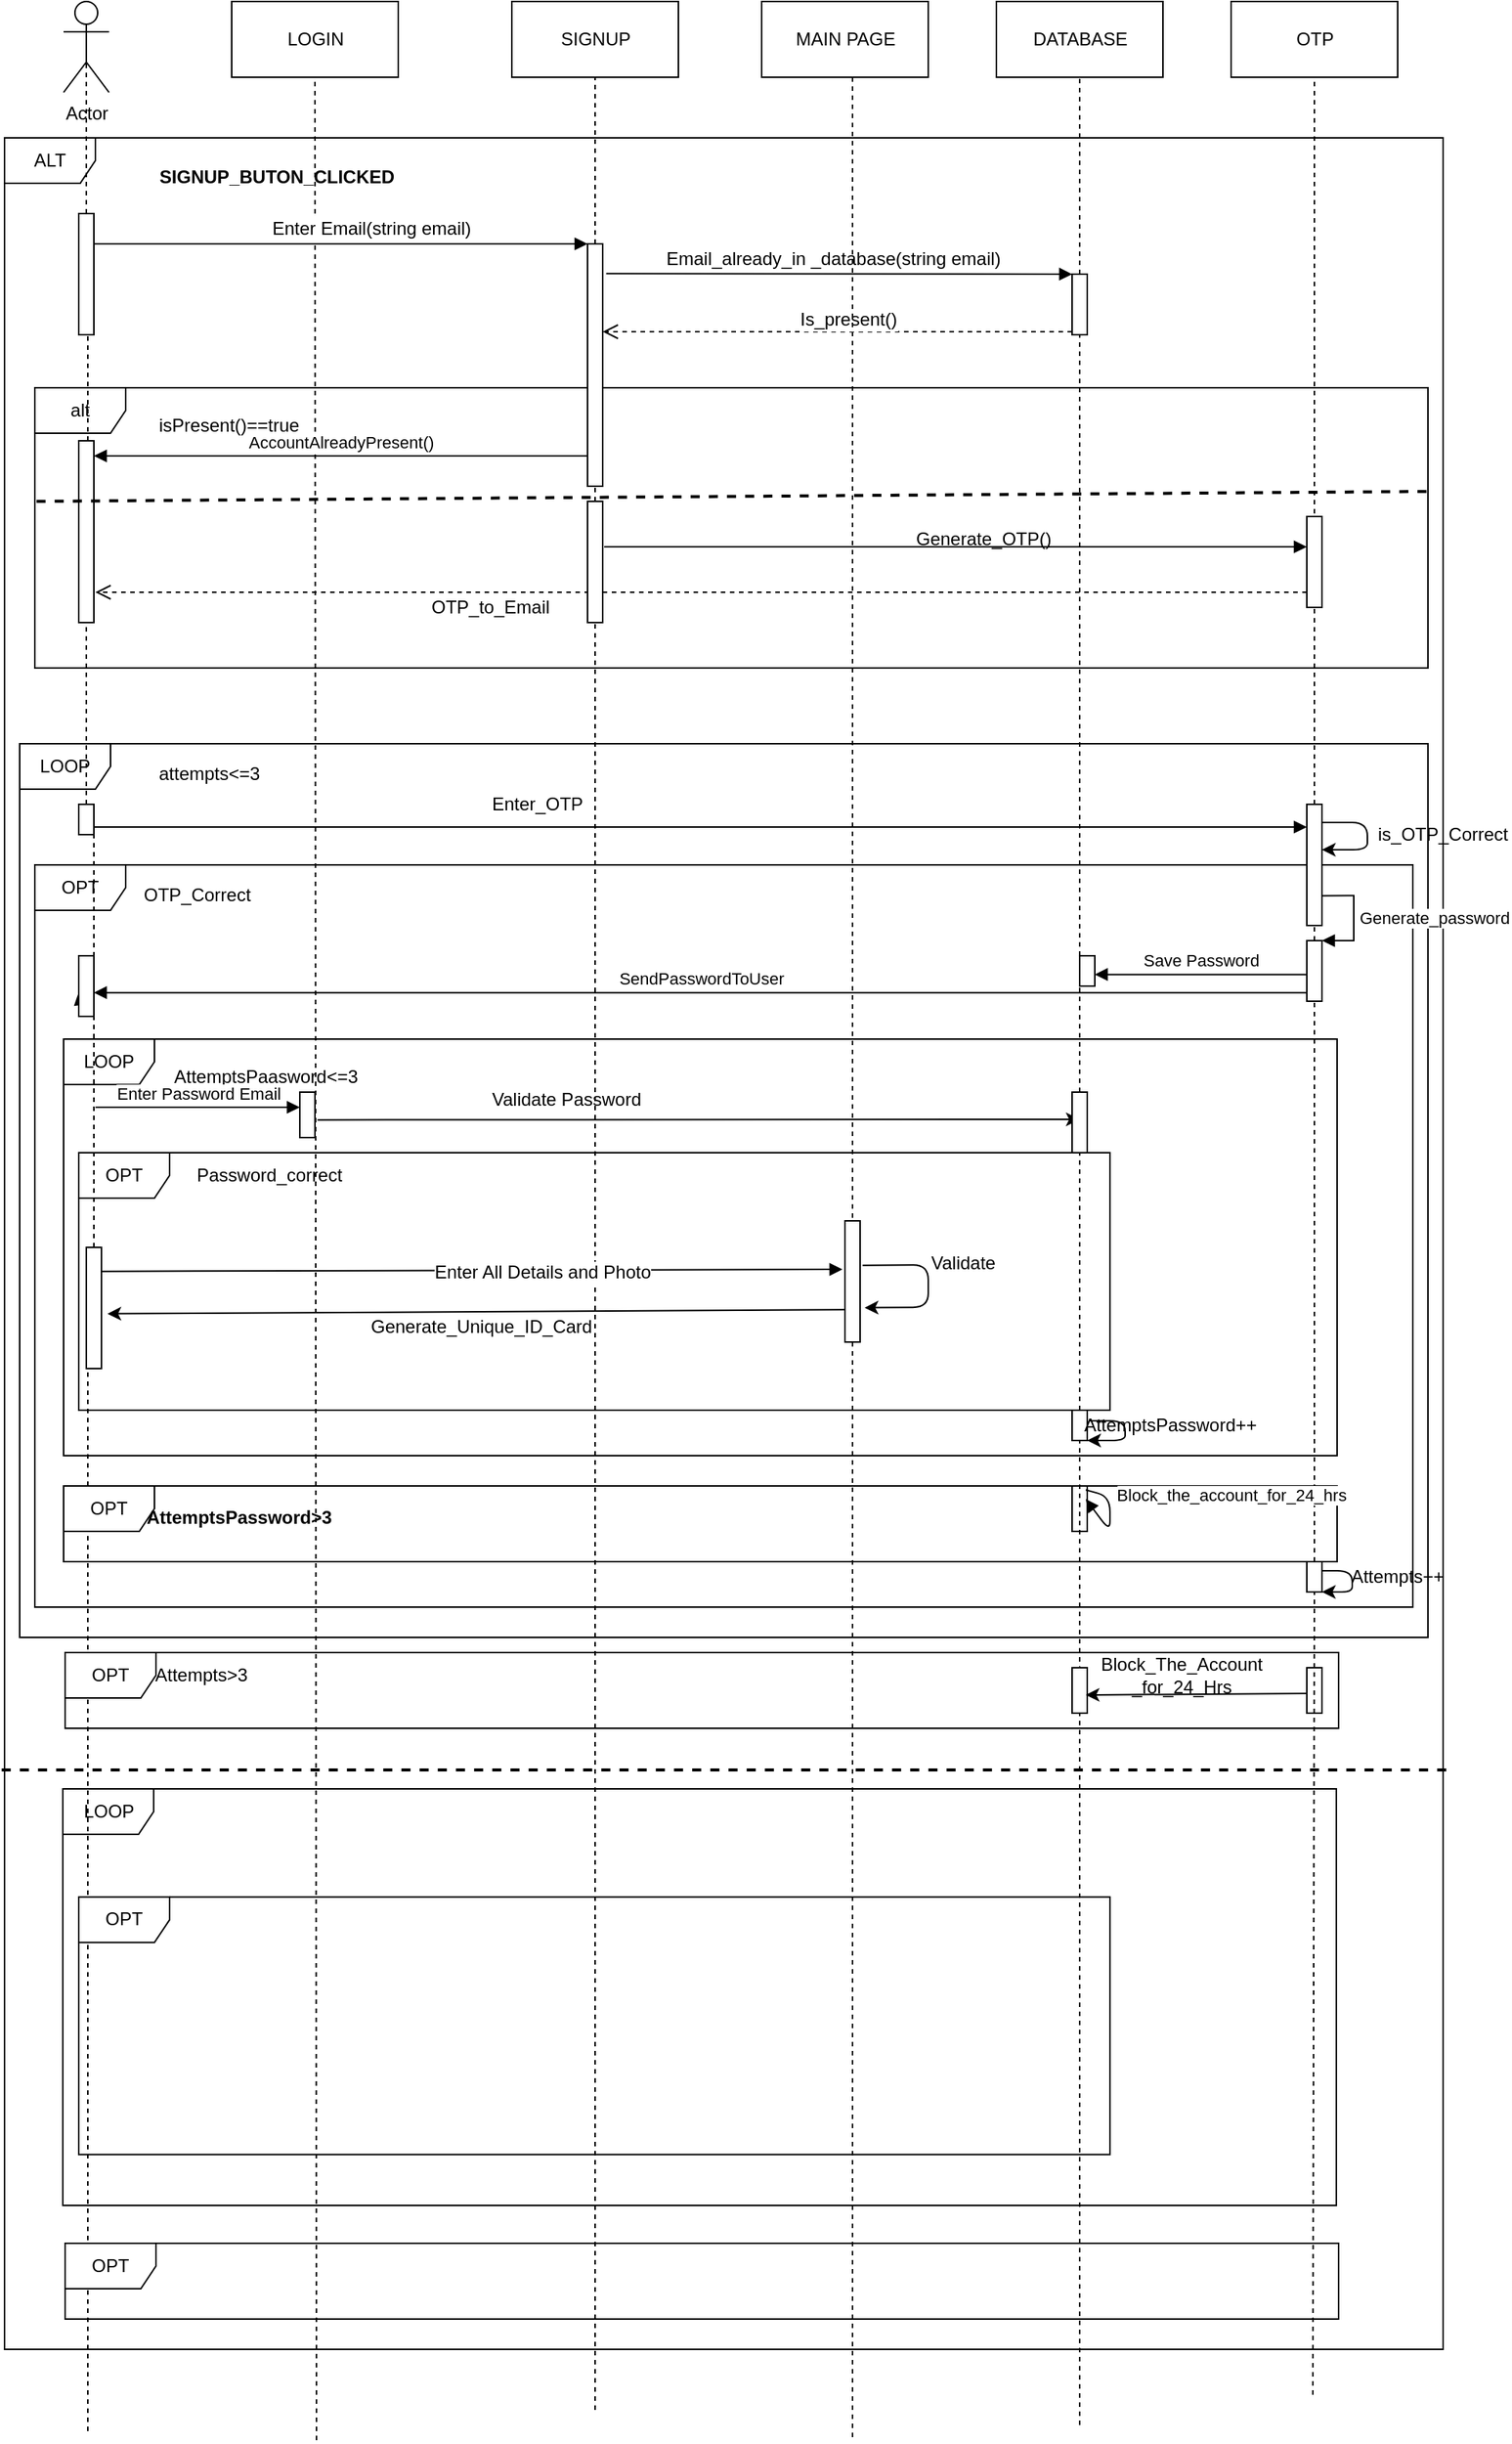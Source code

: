 <mxfile version="10.8.4" type="github"><diagram id="VAKd8bIt7mfvSmsVjWkR" name="Page-1"><mxGraphModel dx="2050" dy="646" grid="1" gridSize="10" guides="1" tooltips="1" connect="1" arrows="1" fold="1" page="1" pageScale="1" pageWidth="850" pageHeight="1100" math="0" shadow="0"><root><mxCell id="0"/><mxCell id="1" parent="0"/><mxCell id="cKUvCRDCSQhc52zOqlhm-27" value="&lt;font color=&quot;#000000&quot;&gt;LOOP&lt;/font&gt;" style="shape=umlFrame;whiteSpace=wrap;html=1;fontColor=#FFFFFF;" vertex="1" parent="1"><mxGeometry x="8.5" y="1220" width="841" height="275" as="geometry"/></mxCell><mxCell id="xVyWsG6xCeM4JXr9VgV7-17" value="ALT" style="shape=umlFrame;whiteSpace=wrap;html=1;" parent="1" vertex="1"><mxGeometry x="-30" y="130" width="950" height="1460" as="geometry"/></mxCell><mxCell id="Zw5n0km-uOkQFWObTVLh-15" value="&lt;font color=&quot;#000000&quot;&gt;LOOP&lt;/font&gt;" style="shape=umlFrame;whiteSpace=wrap;html=1;fontColor=#FFFFFF;" parent="1" vertex="1"><mxGeometry x="-20" y="530" width="930" height="590" as="geometry"/></mxCell><mxCell id="Zw5n0km-uOkQFWObTVLh-26" value="&lt;font color=&quot;#000000&quot;&gt;OPT&lt;/font&gt;" style="shape=umlFrame;whiteSpace=wrap;html=1;fontColor=#FFFFFF;" parent="1" vertex="1"><mxGeometry x="-10" y="610" width="910" height="490" as="geometry"/></mxCell><mxCell id="Zw5n0km-uOkQFWObTVLh-38" value="&lt;font color=&quot;#000000&quot;&gt;LOOP&lt;/font&gt;" style="shape=umlFrame;whiteSpace=wrap;html=1;fontColor=#FFFFFF;" parent="1" vertex="1"><mxGeometry x="9" y="725" width="841" height="275" as="geometry"/></mxCell><mxCell id="Zw5n0km-uOkQFWObTVLh-42" value="&lt;font color=&quot;#000000&quot;&gt;OPT&lt;/font&gt;" style="shape=umlFrame;whiteSpace=wrap;html=1;fontColor=#FFFFFF;" parent="1" vertex="1"><mxGeometry x="19" y="800" width="681" height="170" as="geometry"/></mxCell><mxCell id="xVyWsG6xCeM4JXr9VgV7-12" value="" style="endArrow=none;dashed=1;html=1;entryX=0.5;entryY=1;entryDx=0;entryDy=0;" parent="1" source="Zw5n0km-uOkQFWObTVLh-25" target="xVyWsG6xCeM4JXr9VgV7-4" edge="1"><mxGeometry width="50" height="50" relative="1" as="geometry"><mxPoint x="835" y="1320" as="sourcePoint"/><mxPoint x="60" y="480" as="targetPoint"/></mxGeometry></mxCell><mxCell id="Zw5n0km-uOkQFWObTVLh-23" value="dispatch" style="html=1;verticalAlign=bottom;endArrow=block;fontColor=#FFFFFF;exitX=0.967;exitY=0.75;exitDx=0;exitDy=0;exitPerimeter=0;" parent="1" source="Zw5n0km-uOkQFWObTVLh-21" target="Zw5n0km-uOkQFWObTVLh-25" edge="1"><mxGeometry width="80" relative="1" as="geometry"><mxPoint x="-110" y="1000" as="sourcePoint"/><mxPoint x="769" y="585" as="targetPoint"/></mxGeometry></mxCell><mxCell id="Zw5n0km-uOkQFWObTVLh-1" value="alt" style="shape=umlFrame;whiteSpace=wrap;html=1;" parent="1" vertex="1"><mxGeometry x="-10" y="295" width="920" height="185" as="geometry"/></mxCell><mxCell id="xVyWsG6xCeM4JXr9VgV7-1" value="LOGIN" style="html=1;" parent="1" vertex="1"><mxGeometry x="120" y="40" width="110" height="50" as="geometry"/></mxCell><mxCell id="xVyWsG6xCeM4JXr9VgV7-2" value="SIGNUP" style="html=1;" parent="1" vertex="1"><mxGeometry x="305" y="40" width="110" height="50" as="geometry"/></mxCell><mxCell id="xVyWsG6xCeM4JXr9VgV7-3" value="DATABASE" style="html=1;" parent="1" vertex="1"><mxGeometry x="625" y="40" width="110" height="50" as="geometry"/></mxCell><mxCell id="xVyWsG6xCeM4JXr9VgV7-4" value="OTP" style="html=1;" parent="1" vertex="1"><mxGeometry x="780" y="40" width="110" height="50" as="geometry"/></mxCell><mxCell id="xVyWsG6xCeM4JXr9VgV7-5" value="Actor" style="shape=umlActor;verticalLabelPosition=bottom;labelBackgroundColor=#ffffff;verticalAlign=top;html=1;" parent="1" vertex="1"><mxGeometry x="9" y="40" width="30" height="60" as="geometry"/></mxCell><mxCell id="xVyWsG6xCeM4JXr9VgV7-9" value="" style="endArrow=none;dashed=1;html=1;entryX=0.5;entryY=1;entryDx=0;entryDy=0;" parent="1" target="xVyWsG6xCeM4JXr9VgV7-1" edge="1"><mxGeometry width="50" height="50" relative="1" as="geometry"><mxPoint x="176" y="1650" as="sourcePoint"/><mxPoint x="60" y="140" as="targetPoint"/></mxGeometry></mxCell><mxCell id="xVyWsG6xCeM4JXr9VgV7-10" value="" style="endArrow=none;dashed=1;html=1;entryX=0.5;entryY=1;entryDx=0;entryDy=0;" parent="1" source="xVyWsG6xCeM4JXr9VgV7-19" target="xVyWsG6xCeM4JXr9VgV7-2" edge="1"><mxGeometry width="50" height="50" relative="1" as="geometry"><mxPoint x="415" y="700" as="sourcePoint"/><mxPoint x="60" y="470" as="targetPoint"/></mxGeometry></mxCell><mxCell id="xVyWsG6xCeM4JXr9VgV7-11" value="" style="endArrow=none;dashed=1;html=1;entryX=0.5;entryY=1;entryDx=0;entryDy=0;" parent="1" source="xVyWsG6xCeM4JXr9VgV7-27" target="xVyWsG6xCeM4JXr9VgV7-3" edge="1"><mxGeometry width="50" height="50" relative="1" as="geometry"><mxPoint x="575" y="450" as="sourcePoint"/><mxPoint x="60" y="480" as="targetPoint"/></mxGeometry></mxCell><mxCell id="xVyWsG6xCeM4JXr9VgV7-13" value="" style="endArrow=none;dashed=1;html=1;entryX=0.5;entryY=0.5;entryDx=0;entryDy=0;entryPerimeter=0;" parent="1" source="Zw5n0km-uOkQFWObTVLh-17" target="xVyWsG6xCeM4JXr9VgV7-5" edge="1"><mxGeometry width="50" height="50" relative="1" as="geometry"><mxPoint x="25" y="981" as="sourcePoint"/><mxPoint x="60" y="480" as="targetPoint"/></mxGeometry></mxCell><mxCell id="xVyWsG6xCeM4JXr9VgV7-18" value="SIGNUP_BUTON_CLICKED" style="text;align=center;fontStyle=1;verticalAlign=middle;spacingLeft=3;spacingRight=3;strokeColor=none;rotatable=0;points=[[0,0.5],[1,0.5]];portConstraint=eastwest;" parent="1" vertex="1"><mxGeometry x="80" y="140" width="140" height="30" as="geometry"/></mxCell><mxCell id="xVyWsG6xCeM4JXr9VgV7-20" value="dispatch" style="verticalAlign=bottom;endArrow=block;entryX=0;entryY=0;html=1;" parent="1" target="xVyWsG6xCeM4JXr9VgV7-19" edge="1"><mxGeometry relative="1" as="geometry"><mxPoint x="20" y="200" as="sourcePoint"/></mxGeometry></mxCell><mxCell id="xVyWsG6xCeM4JXr9VgV7-25" value="Enter Email(string email)" style="text;html=1;resizable=0;points=[];align=center;verticalAlign=middle;labelBackgroundColor=#ffffff;" parent="xVyWsG6xCeM4JXr9VgV7-20" vertex="1" connectable="0"><mxGeometry x="0.154" y="4" relative="1" as="geometry"><mxPoint x="-2" y="-6" as="offset"/></mxGeometry></mxCell><mxCell id="xVyWsG6xCeM4JXr9VgV7-28" value="dispatch" style="html=1;verticalAlign=bottom;endArrow=block;entryX=0;entryY=0;exitX=1.233;exitY=0.123;exitDx=0;exitDy=0;exitPerimeter=0;" parent="1" source="xVyWsG6xCeM4JXr9VgV7-19" target="xVyWsG6xCeM4JXr9VgV7-27" edge="1"><mxGeometry relative="1" as="geometry"><mxPoint x="423" y="220" as="sourcePoint"/></mxGeometry></mxCell><mxCell id="xVyWsG6xCeM4JXr9VgV7-32" value="Email_already_in _database(string email)" style="text;html=1;resizable=0;points=[];align=center;verticalAlign=middle;labelBackgroundColor=#ffffff;" parent="xVyWsG6xCeM4JXr9VgV7-28" vertex="1" connectable="0"><mxGeometry x="-0.394" relative="1" as="geometry"><mxPoint x="56" y="-10" as="offset"/></mxGeometry></mxCell><mxCell id="xVyWsG6xCeM4JXr9VgV7-29" value="return" style="html=1;verticalAlign=bottom;endArrow=open;dashed=1;endSize=8;exitX=0;exitY=0.95;" parent="1" source="xVyWsG6xCeM4JXr9VgV7-27" target="xVyWsG6xCeM4JXr9VgV7-19" edge="1"><mxGeometry relative="1" as="geometry"><mxPoint x="380" y="300" as="targetPoint"/></mxGeometry></mxCell><mxCell id="xVyWsG6xCeM4JXr9VgV7-33" value="Is_present()" style="text;html=1;resizable=0;points=[];align=center;verticalAlign=middle;labelBackgroundColor=#ffffff;" parent="xVyWsG6xCeM4JXr9VgV7-29" vertex="1" connectable="0"><mxGeometry x="-0.192" y="2" relative="1" as="geometry"><mxPoint x="-23" y="-10" as="offset"/></mxGeometry></mxCell><mxCell id="xVyWsG6xCeM4JXr9VgV7-27" value="" style="html=1;points=[];perimeter=orthogonalPerimeter;" parent="1" vertex="1"><mxGeometry x="675" y="220" width="10" height="40" as="geometry"/></mxCell><mxCell id="xVyWsG6xCeM4JXr9VgV7-31" value="" style="endArrow=none;dashed=1;html=1;entryX=0.5;entryY=1;entryDx=0;entryDy=0;" parent="1" source="Zw5n0km-uOkQFWObTVLh-65" target="xVyWsG6xCeM4JXr9VgV7-27" edge="1"><mxGeometry width="50" height="50" relative="1" as="geometry"><mxPoint x="681" y="1330" as="sourcePoint"/><mxPoint x="575" y="90" as="targetPoint"/></mxGeometry></mxCell><mxCell id="xVyWsG6xCeM4JXr9VgV7-19" value="" style="html=1;points=[];perimeter=orthogonalPerimeter;" parent="1" vertex="1"><mxGeometry x="355" y="200" width="10" height="160" as="geometry"/></mxCell><mxCell id="Zw5n0km-uOkQFWObTVLh-2" value="" style="endArrow=none;dashed=1;html=1;entryX=0.5;entryY=1;entryDx=0;entryDy=0;" parent="1" source="Zw5n0km-uOkQFWObTVLh-6" target="xVyWsG6xCeM4JXr9VgV7-19" edge="1"><mxGeometry width="50" height="50" relative="1" as="geometry"><mxPoint x="415" y="700" as="sourcePoint"/><mxPoint x="415" y="90" as="targetPoint"/></mxGeometry></mxCell><mxCell id="Zw5n0km-uOkQFWObTVLh-3" value="isPresent&lt;span&gt;()==true&lt;/span&gt;" style="text;html=1;resizable=0;points=[];autosize=1;align=left;verticalAlign=top;spacingTop=-4;" parent="1" vertex="1"><mxGeometry x="70" y="310" width="110" height="20" as="geometry"/></mxCell><mxCell id="Zw5n0km-uOkQFWObTVLh-4" value="AccountAlreadyPresent&lt;span&gt;()&lt;/span&gt;" style="html=1;verticalAlign=bottom;endArrow=block;exitX=0;exitY=0.875;exitDx=0;exitDy=0;exitPerimeter=0;" parent="1" source="xVyWsG6xCeM4JXr9VgV7-19" target="Zw5n0km-uOkQFWObTVLh-19" edge="1"><mxGeometry width="80" relative="1" as="geometry"><mxPoint x="380" y="560" as="sourcePoint"/><mxPoint x="20" y="340" as="targetPoint"/></mxGeometry></mxCell><mxCell id="Zw5n0km-uOkQFWObTVLh-7" value="" style="endArrow=none;dashed=1;html=1;entryX=0.5;entryY=1;entryDx=0;entryDy=0;" parent="1" target="Zw5n0km-uOkQFWObTVLh-6" edge="1"><mxGeometry width="50" height="50" relative="1" as="geometry"><mxPoint x="360" y="1630" as="sourcePoint"/><mxPoint x="415" y="370" as="targetPoint"/></mxGeometry></mxCell><object label="dispatch" placeholders="1" id="Zw5n0km-uOkQFWObTVLh-8"><mxCell style="html=1;verticalAlign=bottom;endArrow=block;exitX=1.1;exitY=0.375;exitDx=0;exitDy=0;exitPerimeter=0;textOpacity=0;fontColor=#FFFFFF;" parent="1" source="Zw5n0km-uOkQFWObTVLh-6" target="Zw5n0km-uOkQFWObTVLh-9" edge="1"><mxGeometry width="80" relative="1" as="geometry"><mxPoint x="-40" y="780" as="sourcePoint"/><mxPoint x="760" y="400" as="targetPoint"/></mxGeometry></mxCell></object><mxCell id="Zw5n0km-uOkQFWObTVLh-9" value="" style="html=1;points=[];perimeter=orthogonalPerimeter;" parent="1" vertex="1"><mxGeometry x="830" y="380" width="10" height="60" as="geometry"/></mxCell><mxCell id="Zw5n0km-uOkQFWObTVLh-10" value="Generate_OTP&lt;span&gt;()&lt;/span&gt;" style="text;html=1;resizable=0;points=[];autosize=1;align=left;verticalAlign=top;spacingTop=-4;" parent="1" vertex="1"><mxGeometry x="570" y="385" width="100" height="20" as="geometry"/></mxCell><mxCell id="Zw5n0km-uOkQFWObTVLh-12" value="return" style="html=1;verticalAlign=bottom;endArrow=open;dashed=1;endSize=8;fontColor=#FFFFFF;exitX=0;exitY=0.833;exitDx=0;exitDy=0;exitPerimeter=0;" parent="1" source="Zw5n0km-uOkQFWObTVLh-9" edge="1"><mxGeometry relative="1" as="geometry"><mxPoint x="-30" y="780" as="sourcePoint"/><mxPoint x="30" y="430" as="targetPoint"/></mxGeometry></mxCell><mxCell id="Zw5n0km-uOkQFWObTVLh-14" value="&lt;font color=&quot;#000000&quot;&gt;OTP_to_Email&lt;/font&gt;&lt;span&gt;(&lt;/span&gt;&lt;font color=&quot;#000000&quot;&gt;&lt;br&gt;&lt;/font&gt;&lt;span&gt;(&lt;/span&gt;" style="text;html=1;resizable=0;points=[];autosize=1;align=left;verticalAlign=top;spacingTop=-4;fontColor=#FFFFFF;" parent="1" vertex="1"><mxGeometry x="250" y="430" width="100" height="30" as="geometry"/></mxCell><mxCell id="Zw5n0km-uOkQFWObTVLh-6" value="" style="html=1;points=[];perimeter=orthogonalPerimeter;" parent="1" vertex="1"><mxGeometry x="355" y="370" width="10" height="80" as="geometry"/></mxCell><mxCell id="Zw5n0km-uOkQFWObTVLh-16" value="&lt;font color=&quot;#000000&quot;&gt;attempts&amp;lt;=3&lt;/font&gt;" style="text;html=1;resizable=0;points=[];autosize=1;align=left;verticalAlign=top;spacingTop=-4;fontColor=#FFFFFF;" parent="1" vertex="1"><mxGeometry x="70" y="539.5" width="80" height="20" as="geometry"/></mxCell><mxCell id="Zw5n0km-uOkQFWObTVLh-17" value="" style="html=1;points=[];perimeter=orthogonalPerimeter;fontColor=#FFFFFF;" parent="1" vertex="1"><mxGeometry x="19" y="180" width="10" height="80" as="geometry"/></mxCell><mxCell id="Zw5n0km-uOkQFWObTVLh-18" value="" style="endArrow=none;dashed=1;html=1;" parent="1" source="Zw5n0km-uOkQFWObTVLh-19" edge="1"><mxGeometry width="50" height="50" relative="1" as="geometry"><mxPoint x="25" y="981" as="sourcePoint"/><mxPoint x="25" y="260" as="targetPoint"/></mxGeometry></mxCell><mxCell id="Zw5n0km-uOkQFWObTVLh-19" value="" style="html=1;points=[];perimeter=orthogonalPerimeter;fontColor=#FFFFFF;" parent="1" vertex="1"><mxGeometry x="19" y="330" width="10" height="120" as="geometry"/></mxCell><mxCell id="Zw5n0km-uOkQFWObTVLh-20" value="" style="endArrow=none;dashed=1;html=1;" parent="1" source="Zw5n0km-uOkQFWObTVLh-21" target="Zw5n0km-uOkQFWObTVLh-19" edge="1"><mxGeometry width="50" height="50" relative="1" as="geometry"><mxPoint x="25" y="981" as="sourcePoint"/><mxPoint x="24.667" y="219.667" as="targetPoint"/></mxGeometry></mxCell><mxCell id="Zw5n0km-uOkQFWObTVLh-5" value="" style="endArrow=none;dashed=1;html=1;exitX=0.999;exitY=0.37;exitDx=0;exitDy=0;exitPerimeter=0;fontStyle=1;strokeWidth=2;" parent="1" source="Zw5n0km-uOkQFWObTVLh-1" edge="1"><mxGeometry width="50" height="50" relative="1" as="geometry"><mxPoint x="640" y="370" as="sourcePoint"/><mxPoint x="-10" y="370" as="targetPoint"/></mxGeometry></mxCell><mxCell id="Zw5n0km-uOkQFWObTVLh-22" value="" style="endArrow=none;dashed=1;html=1;" parent="1" source="Zw5n0km-uOkQFWObTVLh-61" target="Zw5n0km-uOkQFWObTVLh-21" edge="1"><mxGeometry width="50" height="50" relative="1" as="geometry"><mxPoint x="25" y="1644" as="sourcePoint"/><mxPoint x="25" y="450" as="targetPoint"/></mxGeometry></mxCell><mxCell id="Zw5n0km-uOkQFWObTVLh-24" value="&lt;font color=&quot;#000000&quot;&gt;Enter_OTP&lt;/font&gt;&lt;span&gt;(&lt;/span&gt;" style="text;html=1;resizable=0;points=[];autosize=1;align=left;verticalAlign=top;spacingTop=-4;fontColor=#FFFFFF;" parent="1" vertex="1"><mxGeometry x="290" y="560" width="80" height="20" as="geometry"/></mxCell><mxCell id="Zw5n0km-uOkQFWObTVLh-21" value="" style="html=1;points=[];perimeter=orthogonalPerimeter;fontColor=#FFFFFF;" parent="1" vertex="1"><mxGeometry x="19" y="570" width="10" height="20" as="geometry"/></mxCell><mxCell id="Zw5n0km-uOkQFWObTVLh-30" value="&lt;font color=&quot;#000000&quot;&gt;Generate_password&lt;/font&gt;" style="edgeStyle=orthogonalEdgeStyle;html=1;align=left;spacingLeft=2;endArrow=block;rounded=0;entryX=1;entryY=0;fontColor=#FFFFFF;exitX=0.933;exitY=0.754;exitDx=0;exitDy=0;exitPerimeter=0;" parent="1" source="Zw5n0km-uOkQFWObTVLh-25" target="Zw5n0km-uOkQFWObTVLh-29" edge="1"><mxGeometry relative="1" as="geometry"><mxPoint x="-105" y="1000" as="sourcePoint"/><Array as="points"><mxPoint x="861" y="630"/><mxPoint x="861" y="660"/></Array></mxGeometry></mxCell><mxCell id="Zw5n0km-uOkQFWObTVLh-32" value="" style="html=1;verticalAlign=bottom;endArrow=block;fontColor=#FFFFFF;exitX=0.133;exitY=0.858;exitDx=0;exitDy=0;exitPerimeter=0;" parent="1" source="Zw5n0km-uOkQFWObTVLh-33" edge="1"><mxGeometry width="80" relative="1" as="geometry"><mxPoint x="-110" y="1000" as="sourcePoint"/><mxPoint x="19" y="694" as="targetPoint"/></mxGeometry></mxCell><mxCell id="Zw5n0km-uOkQFWObTVLh-33" value="" style="html=1;points=[];perimeter=orthogonalPerimeter;fontColor=#FFFFFF;" parent="1" vertex="1"><mxGeometry x="19" y="670" width="10" height="40" as="geometry"/></mxCell><mxCell id="Zw5n0km-uOkQFWObTVLh-34" value="&lt;font color=&quot;#000000&quot;&gt;SendPasswordToUser&lt;/font&gt;" style="html=1;verticalAlign=bottom;endArrow=block;fontColor=#FFFFFF;exitX=0.133;exitY=0.858;exitDx=0;exitDy=0;exitPerimeter=0;" parent="1" source="Zw5n0km-uOkQFWObTVLh-29" target="Zw5n0km-uOkQFWObTVLh-33" edge="1"><mxGeometry width="80" relative="1" as="geometry"><mxPoint x="771.333" y="694.333" as="sourcePoint"/><mxPoint x="19" y="694" as="targetPoint"/></mxGeometry></mxCell><mxCell id="Zw5n0km-uOkQFWObTVLh-39" value="&lt;font color=&quot;#000000&quot;&gt;AttemptsPaasword&amp;lt;=3&lt;/font&gt;" style="text;html=1;resizable=0;points=[];autosize=1;align=left;verticalAlign=top;spacingTop=-4;fontColor=#FFFFFF;" parent="1" vertex="1"><mxGeometry x="80" y="740" width="140" height="20" as="geometry"/></mxCell><mxCell id="Zw5n0km-uOkQFWObTVLh-40" value="&lt;font color=&quot;#000000&quot;&gt;Enter Password Email&lt;/font&gt;" style="html=1;verticalAlign=bottom;endArrow=block;strokeWidth=1;fontColor=#FFFFFF;" parent="1" target="Zw5n0km-uOkQFWObTVLh-41" edge="1"><mxGeometry width="80" relative="1" as="geometry"><mxPoint x="30" y="770" as="sourcePoint"/><mxPoint x="170" y="780" as="targetPoint"/></mxGeometry></mxCell><mxCell id="Zw5n0km-uOkQFWObTVLh-41" value="" style="html=1;points=[];perimeter=orthogonalPerimeter;" parent="1" vertex="1"><mxGeometry x="165" y="760" width="10" height="30" as="geometry"/></mxCell><mxCell id="Zw5n0km-uOkQFWObTVLh-43" value="&lt;font color=&quot;#000000&quot;&gt;OTP_Correct&lt;/font&gt;" style="text;html=1;resizable=0;points=[];autosize=1;align=left;verticalAlign=top;spacingTop=-4;fontColor=#FFFFFF;" parent="1" vertex="1"><mxGeometry x="60" y="620" width="90" height="20" as="geometry"/></mxCell><mxCell id="Zw5n0km-uOkQFWObTVLh-44" value="&lt;font color=&quot;#000000&quot;&gt;Password_correct&lt;/font&gt;" style="text;html=1;resizable=0;points=[];autosize=1;align=left;verticalAlign=top;spacingTop=-4;fontColor=#FFFFFF;" parent="1" vertex="1"><mxGeometry x="95" y="805" width="110" height="20" as="geometry"/></mxCell><mxCell id="Zw5n0km-uOkQFWObTVLh-25" value="" style="html=1;points=[];perimeter=orthogonalPerimeter;fontColor=#FFFFFF;" parent="1" vertex="1"><mxGeometry x="830" y="570" width="10" height="80" as="geometry"/></mxCell><mxCell id="Zw5n0km-uOkQFWObTVLh-45" value="" style="endArrow=none;dashed=1;html=1;entryX=0.5;entryY=1;entryDx=0;entryDy=0;" parent="1" source="Zw5n0km-uOkQFWObTVLh-29" target="Zw5n0km-uOkQFWObTVLh-25" edge="1"><mxGeometry width="50" height="50" relative="1" as="geometry"><mxPoint x="835" y="1320" as="sourcePoint"/><mxPoint x="835.333" y="90.333" as="targetPoint"/></mxGeometry></mxCell><mxCell id="Zw5n0km-uOkQFWObTVLh-29" value="" style="html=1;points=[];perimeter=orthogonalPerimeter;fontColor=#FFFFFF;" parent="1" vertex="1"><mxGeometry x="830" y="660" width="10" height="40" as="geometry"/></mxCell><mxCell id="Zw5n0km-uOkQFWObTVLh-46" value="" style="endArrow=none;dashed=1;html=1;entryX=0.5;entryY=1;entryDx=0;entryDy=0;" parent="1" target="Zw5n0km-uOkQFWObTVLh-29" edge="1" source="cKUvCRDCSQhc52zOqlhm-18"><mxGeometry width="50" height="50" relative="1" as="geometry"><mxPoint x="835" y="1320" as="sourcePoint"/><mxPoint x="835.333" y="650.333" as="targetPoint"/></mxGeometry></mxCell><mxCell id="Zw5n0km-uOkQFWObTVLh-36" value="" style="html=1;points=[];perimeter=orthogonalPerimeter;fontColor=#FFFFFF;" parent="1" vertex="1"><mxGeometry x="680" y="670" width="10" height="20" as="geometry"/></mxCell><mxCell id="Zw5n0km-uOkQFWObTVLh-47" value="&lt;font color=&quot;#000000&quot;&gt;Save Password&lt;/font&gt;" style="html=1;verticalAlign=bottom;endArrow=block;fontColor=#FFFFFF;exitX=0;exitY=0.558;exitDx=0;exitDy=0;exitPerimeter=0;" parent="1" source="Zw5n0km-uOkQFWObTVLh-29" target="Zw5n0km-uOkQFWObTVLh-36" edge="1"><mxGeometry width="80" relative="1" as="geometry"><mxPoint x="830" y="682.333" as="sourcePoint"/><mxPoint x="630" y="682" as="targetPoint"/></mxGeometry></mxCell><mxCell id="Zw5n0km-uOkQFWObTVLh-48" value="&lt;font color=&quot;#000000&quot;&gt;MAIN PAGE&lt;/font&gt;" style="html=1;fontColor=#FFFFFF;" parent="1" vertex="1"><mxGeometry x="470" y="40" width="110" height="50" as="geometry"/></mxCell><mxCell id="Zw5n0km-uOkQFWObTVLh-49" value="" style="endArrow=none;dashed=1;html=1;strokeWidth=1;fontColor=#FFFFFF;" parent="1" source="Zw5n0km-uOkQFWObTVLh-51" edge="1"><mxGeometry width="50" height="50" relative="1" as="geometry"><mxPoint x="530" y="90" as="sourcePoint"/><mxPoint x="530" y="1650" as="targetPoint"/></mxGeometry></mxCell><mxCell id="Zw5n0km-uOkQFWObTVLh-51" value="" style="html=1;points=[];perimeter=orthogonalPerimeter;fontColor=#FFFFFF;" parent="1" vertex="1"><mxGeometry x="525" y="845" width="10" height="80" as="geometry"/></mxCell><mxCell id="Zw5n0km-uOkQFWObTVLh-52" value="" style="endArrow=none;dashed=1;html=1;strokeWidth=1;fontColor=#FFFFFF;" parent="1" target="Zw5n0km-uOkQFWObTVLh-51" edge="1"><mxGeometry width="50" height="50" relative="1" as="geometry"><mxPoint x="530" y="90" as="sourcePoint"/><mxPoint x="530" y="1320" as="targetPoint"/></mxGeometry></mxCell><mxCell id="Zw5n0km-uOkQFWObTVLh-53" value="dispatch" style="html=1;verticalAlign=bottom;endArrow=block;strokeWidth=1;fontColor=#FFFFFF;entryX=-0.167;entryY=0.4;entryDx=0;entryDy=0;entryPerimeter=0;exitX=1;exitY=0.198;exitDx=0;exitDy=0;exitPerimeter=0;" parent="1" source="Zw5n0km-uOkQFWObTVLh-61" target="Zw5n0km-uOkQFWObTVLh-51" edge="1"><mxGeometry width="80" relative="1" as="geometry"><mxPoint x="-110" y="1670" as="sourcePoint"/><mxPoint x="-30" y="1670" as="targetPoint"/></mxGeometry></mxCell><mxCell id="Zw5n0km-uOkQFWObTVLh-54" value="&lt;font color=&quot;#000000&quot;&gt;Enter All Details and Photo&lt;/font&gt;" style="text;html=1;resizable=0;points=[];align=center;verticalAlign=middle;labelBackgroundColor=#ffffff;fontColor=#FFFFFF;" parent="Zw5n0km-uOkQFWObTVLh-53" vertex="1" connectable="0"><mxGeometry x="0.188" y="-1" relative="1" as="geometry"><mxPoint as="offset"/></mxGeometry></mxCell><mxCell id="Zw5n0km-uOkQFWObTVLh-57" value="" style="endArrow=classic;html=1;strokeWidth=1;fontColor=#FFFFFF;exitX=1.167;exitY=0.367;exitDx=0;exitDy=0;exitPerimeter=0;entryX=1.3;entryY=0.717;entryDx=0;entryDy=0;entryPerimeter=0;" parent="1" source="Zw5n0km-uOkQFWObTVLh-51" target="Zw5n0km-uOkQFWObTVLh-51" edge="1"><mxGeometry width="50" height="50" relative="1" as="geometry"><mxPoint x="-110" y="1720" as="sourcePoint"/><mxPoint x="-60" y="1670" as="targetPoint"/><Array as="points"><mxPoint x="580" y="874"/><mxPoint x="580" y="902"/></Array></mxGeometry></mxCell><mxCell id="Zw5n0km-uOkQFWObTVLh-58" value="&lt;font color=&quot;#000000&quot;&gt;Validate&lt;/font&gt;" style="text;html=1;resizable=0;points=[];autosize=1;align=left;verticalAlign=top;spacingTop=-4;fontColor=#FFFFFF;" parent="1" vertex="1"><mxGeometry x="580" y="862.5" width="60" height="20" as="geometry"/></mxCell><mxCell id="Zw5n0km-uOkQFWObTVLh-59" value="" style="endArrow=classic;html=1;strokeWidth=1;fontColor=#FFFFFF;exitX=-0.033;exitY=0.733;exitDx=0;exitDy=0;exitPerimeter=0;entryX=1.4;entryY=0.548;entryDx=0;entryDy=0;entryPerimeter=0;" parent="1" source="Zw5n0km-uOkQFWObTVLh-51" target="Zw5n0km-uOkQFWObTVLh-61" edge="1"><mxGeometry width="50" height="50" relative="1" as="geometry"><mxPoint x="-110" y="1720" as="sourcePoint"/><mxPoint x="20" y="904" as="targetPoint"/></mxGeometry></mxCell><mxCell id="Zw5n0km-uOkQFWObTVLh-60" value="&lt;font color=&quot;#000000&quot;&gt;Generate_Unique_ID_Card&lt;/font&gt;" style="text;html=1;resizable=0;points=[];autosize=1;align=left;verticalAlign=top;spacingTop=-4;fontColor=#FFFFFF;" parent="1" vertex="1"><mxGeometry x="210" y="905" width="160" height="20" as="geometry"/></mxCell><mxCell id="Zw5n0km-uOkQFWObTVLh-61" value="" style="html=1;points=[];perimeter=orthogonalPerimeter;fontColor=#FFFFFF;" parent="1" vertex="1"><mxGeometry x="24" y="862.5" width="10" height="80" as="geometry"/></mxCell><mxCell id="Zw5n0km-uOkQFWObTVLh-62" value="" style="endArrow=none;dashed=1;html=1;" parent="1" target="Zw5n0km-uOkQFWObTVLh-61" edge="1"><mxGeometry width="50" height="50" relative="1" as="geometry"><mxPoint x="25" y="1644" as="sourcePoint"/><mxPoint x="25" y="590" as="targetPoint"/></mxGeometry></mxCell><mxCell id="Zw5n0km-uOkQFWObTVLh-64" value="" style="endArrow=classic;html=1;strokeWidth=1;fontColor=#FFFFFF;exitX=1.167;exitY=0.611;exitDx=0;exitDy=0;exitPerimeter=0;" parent="1" source="Zw5n0km-uOkQFWObTVLh-41" edge="1"><mxGeometry width="50" height="50" relative="1" as="geometry"><mxPoint x="-30" y="1720" as="sourcePoint"/><mxPoint x="680" y="778" as="targetPoint"/></mxGeometry></mxCell><mxCell id="Zw5n0km-uOkQFWObTVLh-65" value="" style="html=1;points=[];perimeter=orthogonalPerimeter;fontColor=#FFFFFF;" parent="1" vertex="1"><mxGeometry x="675" y="760" width="10" height="40" as="geometry"/></mxCell><mxCell id="Zw5n0km-uOkQFWObTVLh-66" value="" style="endArrow=none;dashed=1;html=1;entryX=0.5;entryY=1;entryDx=0;entryDy=0;" parent="1" target="Zw5n0km-uOkQFWObTVLh-65" edge="1" source="cKUvCRDCSQhc52zOqlhm-5"><mxGeometry width="50" height="50" relative="1" as="geometry"><mxPoint x="681" y="1330" as="sourcePoint"/><mxPoint x="680.667" y="259.667" as="targetPoint"/></mxGeometry></mxCell><mxCell id="Zw5n0km-uOkQFWObTVLh-67" value="&lt;font color=&quot;#000000&quot;&gt;Validate Password&lt;/font&gt;" style="text;html=1;resizable=0;points=[];autosize=1;align=left;verticalAlign=top;spacingTop=-4;fontColor=#FFFFFF;" parent="1" vertex="1"><mxGeometry x="290" y="755" width="110" height="20" as="geometry"/></mxCell><mxCell id="cKUvCRDCSQhc52zOqlhm-1" value="OPT" style="shape=umlFrame;whiteSpace=wrap;html=1;" vertex="1" parent="1"><mxGeometry x="9" y="1020" width="841" height="50" as="geometry"/></mxCell><mxCell id="cKUvCRDCSQhc52zOqlhm-2" value="AttemptsPassword&gt;3" style="text;align=center;fontStyle=1;verticalAlign=middle;spacingLeft=3;spacingRight=3;strokeColor=none;rotatable=0;points=[[0,0.5],[1,0.5]];portConstraint=eastwest;" vertex="1" parent="1"><mxGeometry x="85" y="1030" width="80" height="20" as="geometry"/></mxCell><mxCell id="cKUvCRDCSQhc52zOqlhm-3" value="" style="html=1;points=[];perimeter=orthogonalPerimeter;" vertex="1" parent="1"><mxGeometry x="675" y="1020" width="10" height="30" as="geometry"/></mxCell><mxCell id="cKUvCRDCSQhc52zOqlhm-4" value="Block_the_account_for_24_hrs" style="html=1;verticalAlign=bottom;endArrow=block;strokeWidth=1;exitX=0.9;exitY=0.088;exitDx=0;exitDy=0;exitPerimeter=0;entryX=0.9;entryY=0.288;entryDx=0;entryDy=0;entryPerimeter=0;" edge="1" parent="1" source="cKUvCRDCSQhc52zOqlhm-3" target="cKUvCRDCSQhc52zOqlhm-3"><mxGeometry x="-0.499" y="80" width="80" relative="1" as="geometry"><mxPoint x="-30" y="1670" as="sourcePoint"/><mxPoint x="50" y="1670" as="targetPoint"/><Array as="points"><mxPoint x="700" y="1027"/><mxPoint x="700" y="1050"/></Array><mxPoint y="8" as="offset"/></mxGeometry></mxCell><mxCell id="cKUvCRDCSQhc52zOqlhm-5" value="" style="html=1;points=[];perimeter=orthogonalPerimeter;" vertex="1" parent="1"><mxGeometry x="675" y="970" width="10" height="20" as="geometry"/></mxCell><mxCell id="cKUvCRDCSQhc52zOqlhm-6" value="" style="endArrow=none;dashed=1;html=1;entryX=0.5;entryY=1;entryDx=0;entryDy=0;" edge="1" parent="1" target="cKUvCRDCSQhc52zOqlhm-5"><mxGeometry width="50" height="50" relative="1" as="geometry"><mxPoint x="680" y="1640" as="sourcePoint"/><mxPoint x="680" y="800" as="targetPoint"/></mxGeometry></mxCell><mxCell id="cKUvCRDCSQhc52zOqlhm-8" value="" style="endArrow=classic;html=1;strokeWidth=1;exitX=1.1;exitY=0.35;exitDx=0;exitDy=0;exitPerimeter=0;" edge="1" parent="1" source="cKUvCRDCSQhc52zOqlhm-5" target="cKUvCRDCSQhc52zOqlhm-5"><mxGeometry width="50" height="50" relative="1" as="geometry"><mxPoint x="750" y="970" as="sourcePoint"/><mxPoint x="800" y="920" as="targetPoint"/><Array as="points"><mxPoint x="710" y="977"/><mxPoint x="710" y="990"/></Array></mxGeometry></mxCell><mxCell id="cKUvCRDCSQhc52zOqlhm-9" value="AttemptsPassword++" style="text;html=1;strokeColor=none;fillColor=none;align=center;verticalAlign=middle;whiteSpace=wrap;rounded=0;" vertex="1" parent="1"><mxGeometry x="720" y="970" width="40" height="20" as="geometry"/></mxCell><mxCell id="cKUvCRDCSQhc52zOqlhm-12" value="OPT" style="shape=umlFrame;whiteSpace=wrap;html=1;" vertex="1" parent="1"><mxGeometry x="10" y="1130" width="841" height="50" as="geometry"/></mxCell><mxCell id="cKUvCRDCSQhc52zOqlhm-13" value="Attempts&amp;gt;3" style="text;html=1;strokeColor=none;fillColor=none;align=center;verticalAlign=middle;whiteSpace=wrap;rounded=0;" vertex="1" parent="1"><mxGeometry x="80" y="1135" width="40" height="20" as="geometry"/></mxCell><mxCell id="cKUvCRDCSQhc52zOqlhm-14" value="" style="endArrow=classic;html=1;strokeWidth=1;exitX=1;exitY=0.15;exitDx=0;exitDy=0;exitPerimeter=0;entryX=1;entryY=0.375;entryDx=0;entryDy=0;entryPerimeter=0;" edge="1" parent="1" source="Zw5n0km-uOkQFWObTVLh-25" target="Zw5n0km-uOkQFWObTVLh-25"><mxGeometry width="50" height="50" relative="1" as="geometry"><mxPoint x="840" y="620" as="sourcePoint"/><mxPoint x="890" y="570" as="targetPoint"/><Array as="points"><mxPoint x="870" y="582"/><mxPoint x="870" y="600"/></Array></mxGeometry></mxCell><mxCell id="cKUvCRDCSQhc52zOqlhm-15" value="is_OTP_Correct" style="text;html=1;strokeColor=none;fillColor=none;align=center;verticalAlign=middle;whiteSpace=wrap;rounded=0;" vertex="1" parent="1"><mxGeometry x="890" y="580" width="60" height="20" as="geometry"/></mxCell><mxCell id="cKUvCRDCSQhc52zOqlhm-16" value="" style="html=1;points=[];perimeter=orthogonalPerimeter;" vertex="1" parent="1"><mxGeometry x="830" y="1140" width="10" height="30" as="geometry"/></mxCell><mxCell id="cKUvCRDCSQhc52zOqlhm-17" value="" style="html=1;points=[];perimeter=orthogonalPerimeter;" vertex="1" parent="1"><mxGeometry x="675" y="1140" width="10" height="30" as="geometry"/></mxCell><mxCell id="cKUvCRDCSQhc52zOqlhm-18" value="" style="html=1;points=[];perimeter=orthogonalPerimeter;" vertex="1" parent="1"><mxGeometry x="830" y="1070" width="10" height="20" as="geometry"/></mxCell><mxCell id="cKUvCRDCSQhc52zOqlhm-19" value="" style="endArrow=none;dashed=1;html=1;entryX=0.5;entryY=1;entryDx=0;entryDy=0;" edge="1" parent="1" target="cKUvCRDCSQhc52zOqlhm-18"><mxGeometry width="50" height="50" relative="1" as="geometry"><mxPoint x="834" y="1620" as="sourcePoint"/><mxPoint x="835" y="700" as="targetPoint"/></mxGeometry></mxCell><mxCell id="cKUvCRDCSQhc52zOqlhm-20" value="" style="endArrow=classic;html=1;strokeWidth=1;exitX=1;exitY=0.3;exitDx=0;exitDy=0;exitPerimeter=0;entryX=1;entryY=1;entryDx=0;entryDy=0;entryPerimeter=0;" edge="1" parent="1" source="cKUvCRDCSQhc52zOqlhm-18" target="cKUvCRDCSQhc52zOqlhm-18"><mxGeometry width="50" height="50" relative="1" as="geometry"><mxPoint x="860" y="1110" as="sourcePoint"/><mxPoint x="910" y="1060" as="targetPoint"/><Array as="points"><mxPoint x="860" y="1076"/><mxPoint x="860" y="1090"/></Array></mxGeometry></mxCell><mxCell id="cKUvCRDCSQhc52zOqlhm-21" value="Attempts++" style="text;html=1;strokeColor=none;fillColor=none;align=center;verticalAlign=middle;whiteSpace=wrap;rounded=0;" vertex="1" parent="1"><mxGeometry x="870" y="1070" width="40" height="20" as="geometry"/></mxCell><mxCell id="cKUvCRDCSQhc52zOqlhm-22" value="" style="endArrow=classic;html=1;strokeWidth=1;exitX=0;exitY=0.567;exitDx=0;exitDy=0;exitPerimeter=0;entryX=0.9;entryY=0.6;entryDx=0;entryDy=0;entryPerimeter=0;" edge="1" parent="1" source="cKUvCRDCSQhc52zOqlhm-16" target="cKUvCRDCSQhc52zOqlhm-17"><mxGeometry width="50" height="50" relative="1" as="geometry"><mxPoint x="760" y="1200" as="sourcePoint"/><mxPoint x="810" y="1150" as="targetPoint"/></mxGeometry></mxCell><mxCell id="cKUvCRDCSQhc52zOqlhm-23" value="Block_The_Account&lt;br&gt;_for_24_Hrs" style="text;html=1;strokeColor=none;fillColor=none;align=center;verticalAlign=middle;whiteSpace=wrap;rounded=0;" vertex="1" parent="1"><mxGeometry x="720" y="1135" width="55" height="20" as="geometry"/></mxCell><mxCell id="cKUvCRDCSQhc52zOqlhm-26" value="" style="endArrow=none;dashed=1;html=1;strokeWidth=2;exitX=-0.002;exitY=0.738;exitDx=0;exitDy=0;exitPerimeter=0;entryX=1.003;entryY=0.738;entryDx=0;entryDy=0;entryPerimeter=0;" edge="1" parent="1" source="xVyWsG6xCeM4JXr9VgV7-17" target="xVyWsG6xCeM4JXr9VgV7-17"><mxGeometry width="50" height="50" relative="1" as="geometry"><mxPoint x="20" y="1260" as="sourcePoint"/><mxPoint x="70" y="1210" as="targetPoint"/></mxGeometry></mxCell><mxCell id="cKUvCRDCSQhc52zOqlhm-29" value="&lt;font color=&quot;#000000&quot;&gt;OPT&lt;/font&gt;" style="shape=umlFrame;whiteSpace=wrap;html=1;fontColor=#FFFFFF;" vertex="1" parent="1"><mxGeometry x="19" y="1291.429" width="681" height="170" as="geometry"/></mxCell><mxCell id="cKUvCRDCSQhc52zOqlhm-32" value="OPT" style="shape=umlFrame;whiteSpace=wrap;html=1;" vertex="1" parent="1"><mxGeometry x="10" y="1520" width="841" height="50" as="geometry"/></mxCell></root></mxGraphModel></diagram></mxfile>